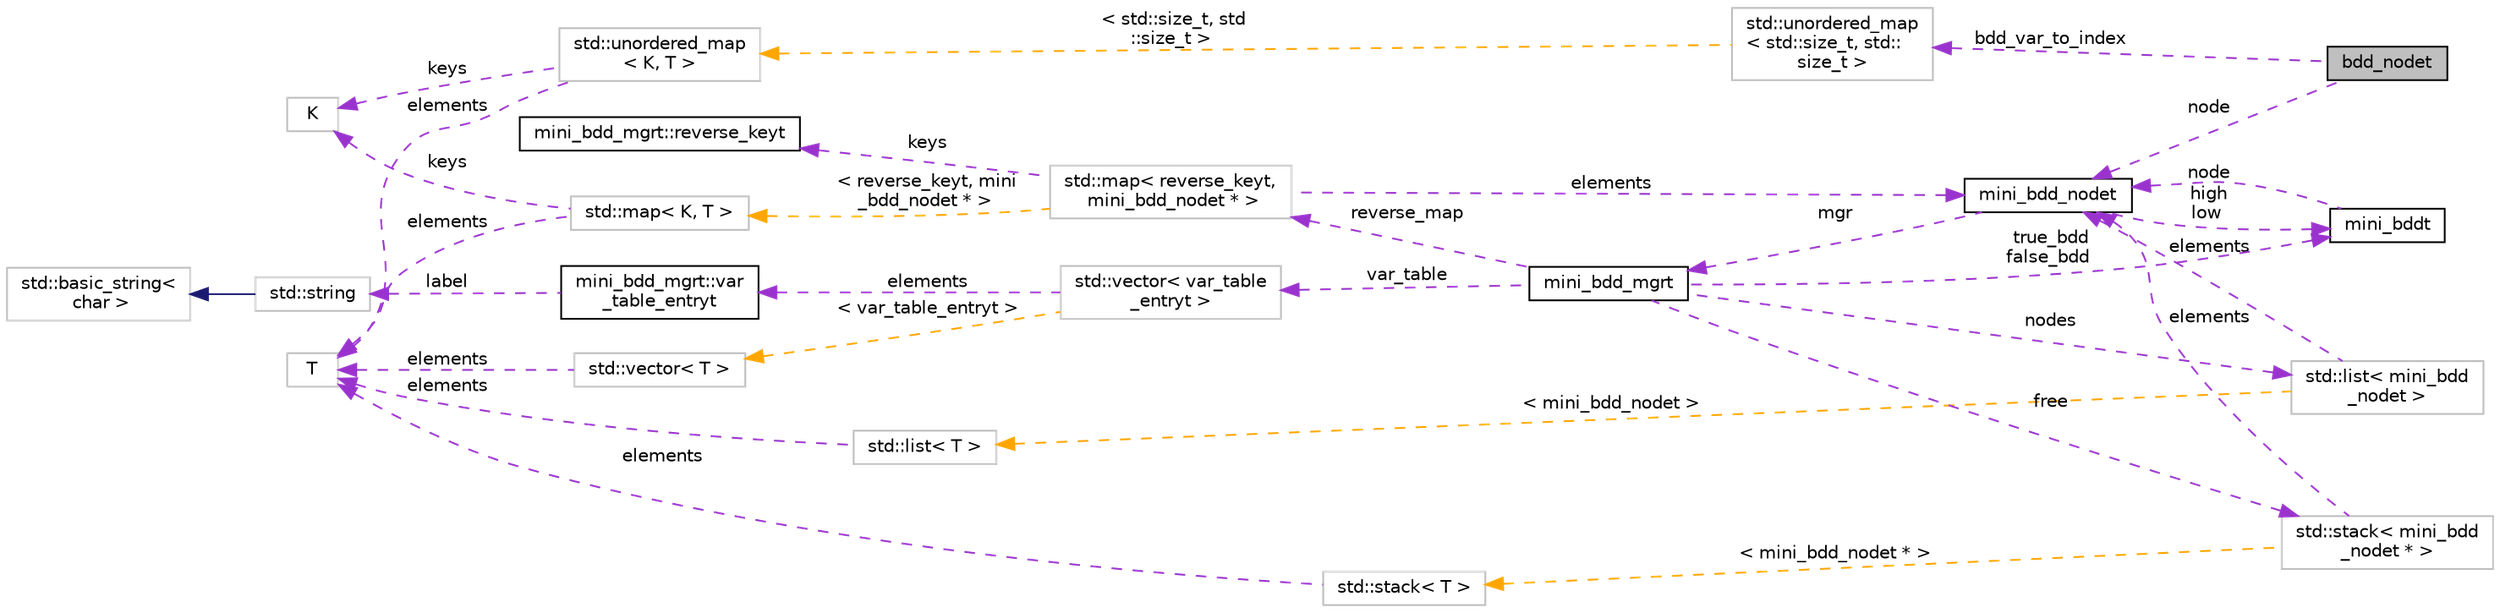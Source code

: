 digraph "bdd_nodet"
{
 // LATEX_PDF_SIZE
  bgcolor="transparent";
  edge [fontname="Helvetica",fontsize="10",labelfontname="Helvetica",labelfontsize="10"];
  node [fontname="Helvetica",fontsize="10",shape=record];
  rankdir="LR";
  Node1 [label="bdd_nodet",height=0.2,width=0.4,color="black", fillcolor="grey75", style="filled", fontcolor="black",tooltip="Low level access to the structure of the BDD, read-only."];
  Node2 -> Node1 [dir="back",color="darkorchid3",fontsize="10",style="dashed",label=" bdd_var_to_index" ,fontname="Helvetica"];
  Node2 [label="std::unordered_map\l\< std::size_t, std::\lsize_t \>",height=0.2,width=0.4,color="grey75",tooltip=" "];
  Node3 -> Node2 [dir="back",color="orange",fontsize="10",style="dashed",label=" \< std::size_t, std\l::size_t \>" ,fontname="Helvetica"];
  Node3 [label="std::unordered_map\l\< K, T \>",height=0.2,width=0.4,color="grey75",tooltip="STL class."];
  Node4 -> Node3 [dir="back",color="darkorchid3",fontsize="10",style="dashed",label=" keys" ,fontname="Helvetica"];
  Node4 [label="K",height=0.2,width=0.4,color="grey75",tooltip=" "];
  Node5 -> Node3 [dir="back",color="darkorchid3",fontsize="10",style="dashed",label=" elements" ,fontname="Helvetica"];
  Node5 [label="T",height=0.2,width=0.4,color="grey75",tooltip=" "];
  Node6 -> Node1 [dir="back",color="darkorchid3",fontsize="10",style="dashed",label=" node" ,fontname="Helvetica"];
  Node6 [label="mini_bdd_nodet",height=0.2,width=0.4,color="black",URL="$classmini__bdd__nodet.html",tooltip=" "];
  Node7 -> Node6 [dir="back",color="darkorchid3",fontsize="10",style="dashed",label=" high\nlow" ,fontname="Helvetica"];
  Node7 [label="mini_bddt",height=0.2,width=0.4,color="black",URL="$classmini__bddt.html",tooltip=" "];
  Node6 -> Node7 [dir="back",color="darkorchid3",fontsize="10",style="dashed",label=" node" ,fontname="Helvetica"];
  Node8 -> Node6 [dir="back",color="darkorchid3",fontsize="10",style="dashed",label=" mgr" ,fontname="Helvetica"];
  Node8 [label="mini_bdd_mgrt",height=0.2,width=0.4,color="black",URL="$classmini__bdd__mgrt.html",tooltip=" "];
  Node9 -> Node8 [dir="back",color="darkorchid3",fontsize="10",style="dashed",label=" reverse_map" ,fontname="Helvetica"];
  Node9 [label="std::map\< reverse_keyt,\l mini_bdd_nodet * \>",height=0.2,width=0.4,color="grey75",tooltip=" "];
  Node10 -> Node9 [dir="back",color="darkorchid3",fontsize="10",style="dashed",label=" keys" ,fontname="Helvetica"];
  Node10 [label="mini_bdd_mgrt::reverse_keyt",height=0.2,width=0.4,color="black",URL="$structmini__bdd__mgrt_1_1reverse__keyt.html",tooltip=" "];
  Node6 -> Node9 [dir="back",color="darkorchid3",fontsize="10",style="dashed",label=" elements" ,fontname="Helvetica"];
  Node11 -> Node9 [dir="back",color="orange",fontsize="10",style="dashed",label=" \< reverse_keyt, mini\l_bdd_nodet * \>" ,fontname="Helvetica"];
  Node11 [label="std::map\< K, T \>",height=0.2,width=0.4,color="grey75",tooltip="STL class."];
  Node4 -> Node11 [dir="back",color="darkorchid3",fontsize="10",style="dashed",label=" keys" ,fontname="Helvetica"];
  Node5 -> Node11 [dir="back",color="darkorchid3",fontsize="10",style="dashed",label=" elements" ,fontname="Helvetica"];
  Node7 -> Node8 [dir="back",color="darkorchid3",fontsize="10",style="dashed",label=" true_bdd\nfalse_bdd" ,fontname="Helvetica"];
  Node12 -> Node8 [dir="back",color="darkorchid3",fontsize="10",style="dashed",label=" nodes" ,fontname="Helvetica"];
  Node12 [label="std::list\< mini_bdd\l_nodet \>",height=0.2,width=0.4,color="grey75",tooltip=" "];
  Node6 -> Node12 [dir="back",color="darkorchid3",fontsize="10",style="dashed",label=" elements" ,fontname="Helvetica"];
  Node13 -> Node12 [dir="back",color="orange",fontsize="10",style="dashed",label=" \< mini_bdd_nodet \>" ,fontname="Helvetica"];
  Node13 [label="std::list\< T \>",height=0.2,width=0.4,color="grey75",tooltip="STL class."];
  Node5 -> Node13 [dir="back",color="darkorchid3",fontsize="10",style="dashed",label=" elements" ,fontname="Helvetica"];
  Node14 -> Node8 [dir="back",color="darkorchid3",fontsize="10",style="dashed",label=" var_table" ,fontname="Helvetica"];
  Node14 [label="std::vector\< var_table\l_entryt \>",height=0.2,width=0.4,color="grey75",tooltip=" "];
  Node15 -> Node14 [dir="back",color="darkorchid3",fontsize="10",style="dashed",label=" elements" ,fontname="Helvetica"];
  Node15 [label="mini_bdd_mgrt::var\l_table_entryt",height=0.2,width=0.4,color="black",URL="$structmini__bdd__mgrt_1_1var__table__entryt.html",tooltip=" "];
  Node16 -> Node15 [dir="back",color="darkorchid3",fontsize="10",style="dashed",label=" label" ,fontname="Helvetica"];
  Node16 [label="std::string",height=0.2,width=0.4,color="grey75",tooltip="STL class."];
  Node17 -> Node16 [dir="back",color="midnightblue",fontsize="10",style="solid",fontname="Helvetica"];
  Node17 [label="std::basic_string\<\l char \>",height=0.2,width=0.4,color="grey75",tooltip="STL class."];
  Node18 -> Node14 [dir="back",color="orange",fontsize="10",style="dashed",label=" \< var_table_entryt \>" ,fontname="Helvetica"];
  Node18 [label="std::vector\< T \>",height=0.2,width=0.4,color="grey75",tooltip="STL class."];
  Node5 -> Node18 [dir="back",color="darkorchid3",fontsize="10",style="dashed",label=" elements" ,fontname="Helvetica"];
  Node19 -> Node8 [dir="back",color="darkorchid3",fontsize="10",style="dashed",label=" free" ,fontname="Helvetica"];
  Node19 [label="std::stack\< mini_bdd\l_nodet * \>",height=0.2,width=0.4,color="grey75",tooltip=" "];
  Node6 -> Node19 [dir="back",color="darkorchid3",fontsize="10",style="dashed",label=" elements" ,fontname="Helvetica"];
  Node20 -> Node19 [dir="back",color="orange",fontsize="10",style="dashed",label=" \< mini_bdd_nodet * \>" ,fontname="Helvetica"];
  Node20 [label="std::stack\< T \>",height=0.2,width=0.4,color="grey75",tooltip="STL class."];
  Node5 -> Node20 [dir="back",color="darkorchid3",fontsize="10",style="dashed",label=" elements" ,fontname="Helvetica"];
}
